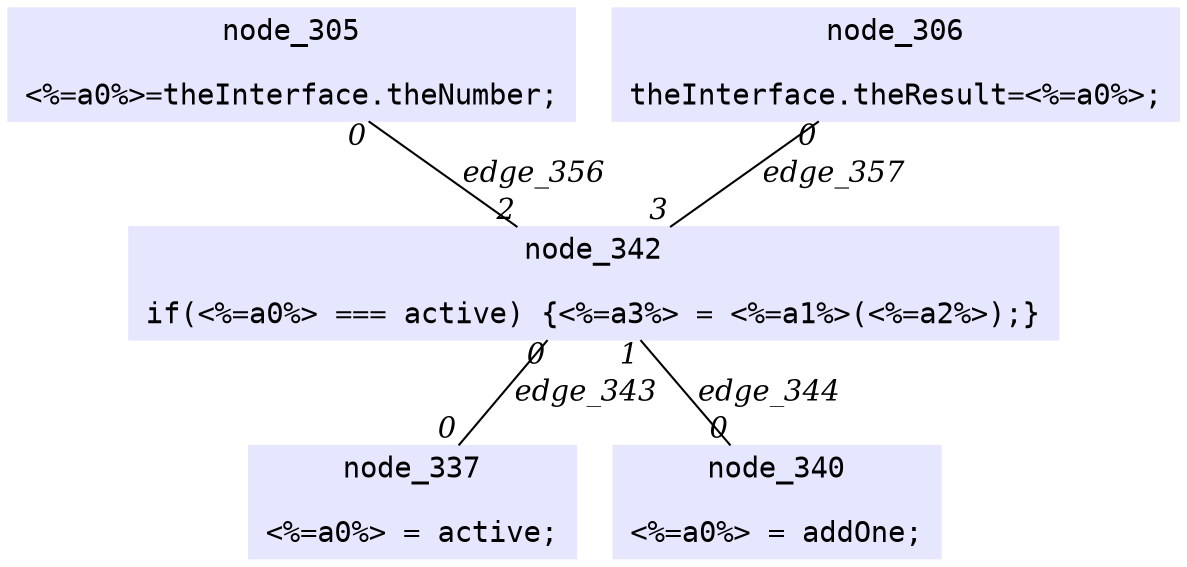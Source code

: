 digraph g{node_305 [shape=box, style=filled, color="0.66 0.1 1.0", fontname="Courier", label="node_305

<%=a0%>=theInterface.theNumber;
" ]
node_306 [shape=box, style=filled, color="0.66 0.1 1.0", fontname="Courier", label="node_306

theInterface.theResult=<%=a0%>;
" ]
node_337 [shape=box, style=filled, color="0.66 0.1 1.0", fontname="Courier", label="node_337

<%=a0%> = active;
" ]
node_340 [shape=box, style=filled, color="0.66 0.1 1.0", fontname="Courier", label="node_340

<%=a0%> = addOne;
" ]
node_342 [shape=box, style=filled, color="0.66 0.1 1.0", fontname="Courier", label="node_342

if(<%=a0%> === active) {<%=a3%> = <%=a1%>(<%=a2%>);}
" ]
node_342 -> node_337 [dir=none, arrowHead=none, fontname="Times-Italic", label="edge_343",  headlabel="0", taillabel="0" ]
node_342 -> node_340 [dir=none, arrowHead=none, fontname="Times-Italic", label="edge_344",  headlabel="0", taillabel="1" ]
node_305 -> node_342 [dir=none, arrowHead=none, fontname="Times-Italic", label="edge_356",  headlabel="2", taillabel="0" ]
node_306 -> node_342 [dir=none, arrowHead=none, fontname="Times-Italic", label="edge_357",  headlabel="3", taillabel="0" ]
}